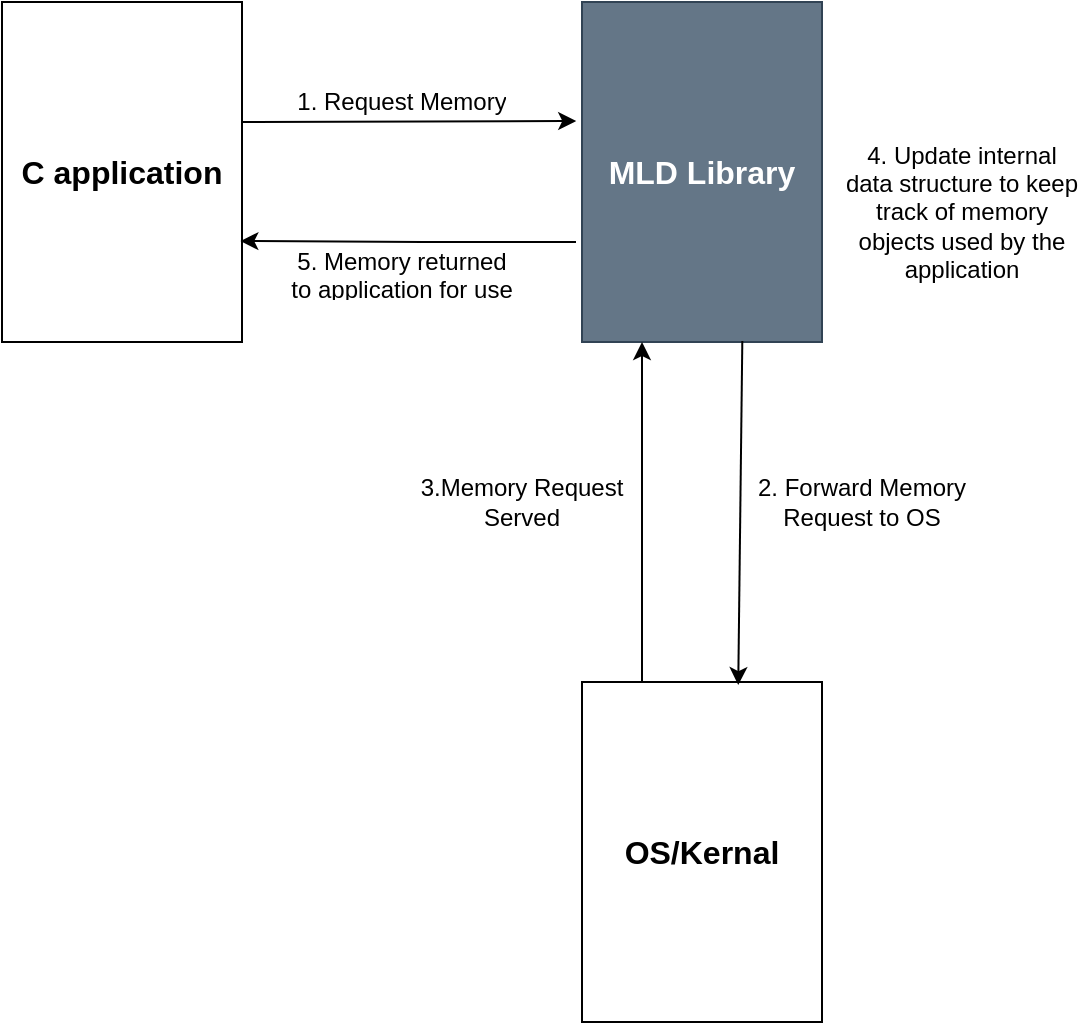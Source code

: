 <mxfile version="14.2.4" type="embed">
    <diagram id="QNyzHhyyYGuGv237eUmx" name="Page-1">
        <mxGraphModel dx="497" dy="579" grid="1" gridSize="10" guides="1" tooltips="1" connect="1" arrows="1" fold="1" page="1" pageScale="1" pageWidth="850" pageHeight="1100" math="0" shadow="0">
            <root>
                <mxCell id="0"/>
                <mxCell id="1" parent="0"/>
                <mxCell id="2" value="&lt;b&gt;&lt;font style=&quot;font-size: 16px&quot;&gt;C application&lt;/font&gt;&lt;/b&gt;" style="rounded=0;whiteSpace=wrap;html=1;" vertex="1" parent="1">
                    <mxGeometry x="40" y="120" width="120" height="170" as="geometry"/>
                </mxCell>
                <mxCell id="3" value="&lt;span style=&quot;font-size: 16px&quot;&gt;&lt;b&gt;MLD Library&lt;br&gt;&lt;/b&gt;&lt;/span&gt;" style="rounded=0;whiteSpace=wrap;html=1;fillColor=#647687;strokeColor=#314354;fontColor=#ffffff;" vertex="1" parent="1">
                    <mxGeometry x="330" y="120" width="120" height="170" as="geometry"/>
                </mxCell>
                <mxCell id="4" value="&lt;span style=&quot;font-size: 16px&quot;&gt;&lt;b&gt;OS/Kernal&lt;br&gt;&lt;/b&gt;&lt;/span&gt;" style="rounded=0;whiteSpace=wrap;html=1;" vertex="1" parent="1">
                    <mxGeometry x="330" y="460" width="120" height="170" as="geometry"/>
                </mxCell>
                <mxCell id="9" value="" style="endArrow=classic;html=1;entryX=-0.024;entryY=0.35;entryDx=0;entryDy=0;entryPerimeter=0;" edge="1" parent="1" target="3">
                    <mxGeometry width="50" height="50" relative="1" as="geometry">
                        <mxPoint x="160" y="180" as="sourcePoint"/>
                        <mxPoint x="210" y="130" as="targetPoint"/>
                    </mxGeometry>
                </mxCell>
                <mxCell id="10" value="" style="endArrow=classic;html=1;entryX=0.993;entryY=0.703;entryDx=0;entryDy=0;entryPerimeter=0;" edge="1" parent="1" target="2">
                    <mxGeometry width="50" height="50" relative="1" as="geometry">
                        <mxPoint x="327" y="240" as="sourcePoint"/>
                        <mxPoint x="163" y="220" as="targetPoint"/>
                        <Array as="points">
                            <mxPoint x="260" y="240"/>
                        </Array>
                    </mxGeometry>
                </mxCell>
                <mxCell id="11" value="" style="endArrow=classic;html=1;entryX=0.651;entryY=0.009;entryDx=0;entryDy=0;entryPerimeter=0;exitX=0.668;exitY=0.997;exitDx=0;exitDy=0;exitPerimeter=0;" edge="1" parent="1" source="3" target="4">
                    <mxGeometry width="50" height="50" relative="1" as="geometry">
                        <mxPoint x="406" y="294" as="sourcePoint"/>
                        <mxPoint x="406" y="455" as="targetPoint"/>
                        <Array as="points"/>
                    </mxGeometry>
                </mxCell>
                <mxCell id="12" value="" style="endArrow=classic;html=1;entryX=0.25;entryY=1;entryDx=0;entryDy=0;exitX=0.25;exitY=0;exitDx=0;exitDy=0;" edge="1" parent="1" source="4" target="3">
                    <mxGeometry width="50" height="50" relative="1" as="geometry">
                        <mxPoint x="360" y="450" as="sourcePoint"/>
                        <mxPoint x="370.2" y="460.0" as="targetPoint"/>
                    </mxGeometry>
                </mxCell>
                <UserObject label="1. Request Memory" placeholders="1" name="Variable" id="17">
                    <mxCell style="text;html=1;strokeColor=none;fillColor=none;align=center;verticalAlign=middle;whiteSpace=wrap;overflow=hidden;" vertex="1" parent="1">
                        <mxGeometry x="180" y="160" width="120" height="20" as="geometry"/>
                    </mxCell>
                </UserObject>
                <UserObject label="2. Forward Memory Request to OS" placeholders="1" name="Variable" id="18">
                    <mxCell style="text;html=1;strokeColor=none;fillColor=none;align=center;verticalAlign=middle;whiteSpace=wrap;overflow=hidden;" vertex="1" parent="1">
                        <mxGeometry x="410" y="350" width="120" height="40" as="geometry"/>
                    </mxCell>
                </UserObject>
                <UserObject label="3.Memory Request Served" placeholders="1" name="Variable" id="19">
                    <mxCell style="text;html=1;strokeColor=none;fillColor=none;align=center;verticalAlign=middle;whiteSpace=wrap;overflow=hidden;" vertex="1" parent="1">
                        <mxGeometry x="240" y="350" width="120" height="40" as="geometry"/>
                    </mxCell>
                </UserObject>
                <UserObject label="4. Update internal data structure to keep track of memory objects used by the application" placeholders="1" name="Variable" id="20">
                    <mxCell style="text;html=1;strokeColor=none;fillColor=none;align=center;verticalAlign=middle;whiteSpace=wrap;overflow=hidden;rounded=0;" vertex="1" parent="1">
                        <mxGeometry x="460" y="180" width="120" height="90" as="geometry"/>
                    </mxCell>
                </UserObject>
                <UserObject label="5. Memory returned to application for use" placeholders="1" name="Variable" id="24">
                    <mxCell style="text;html=1;strokeColor=none;fillColor=none;align=center;verticalAlign=middle;whiteSpace=wrap;overflow=hidden;" vertex="1" parent="1">
                        <mxGeometry x="180" y="240" width="120" height="30" as="geometry"/>
                    </mxCell>
                </UserObject>
            </root>
        </mxGraphModel>
    </diagram>
</mxfile>